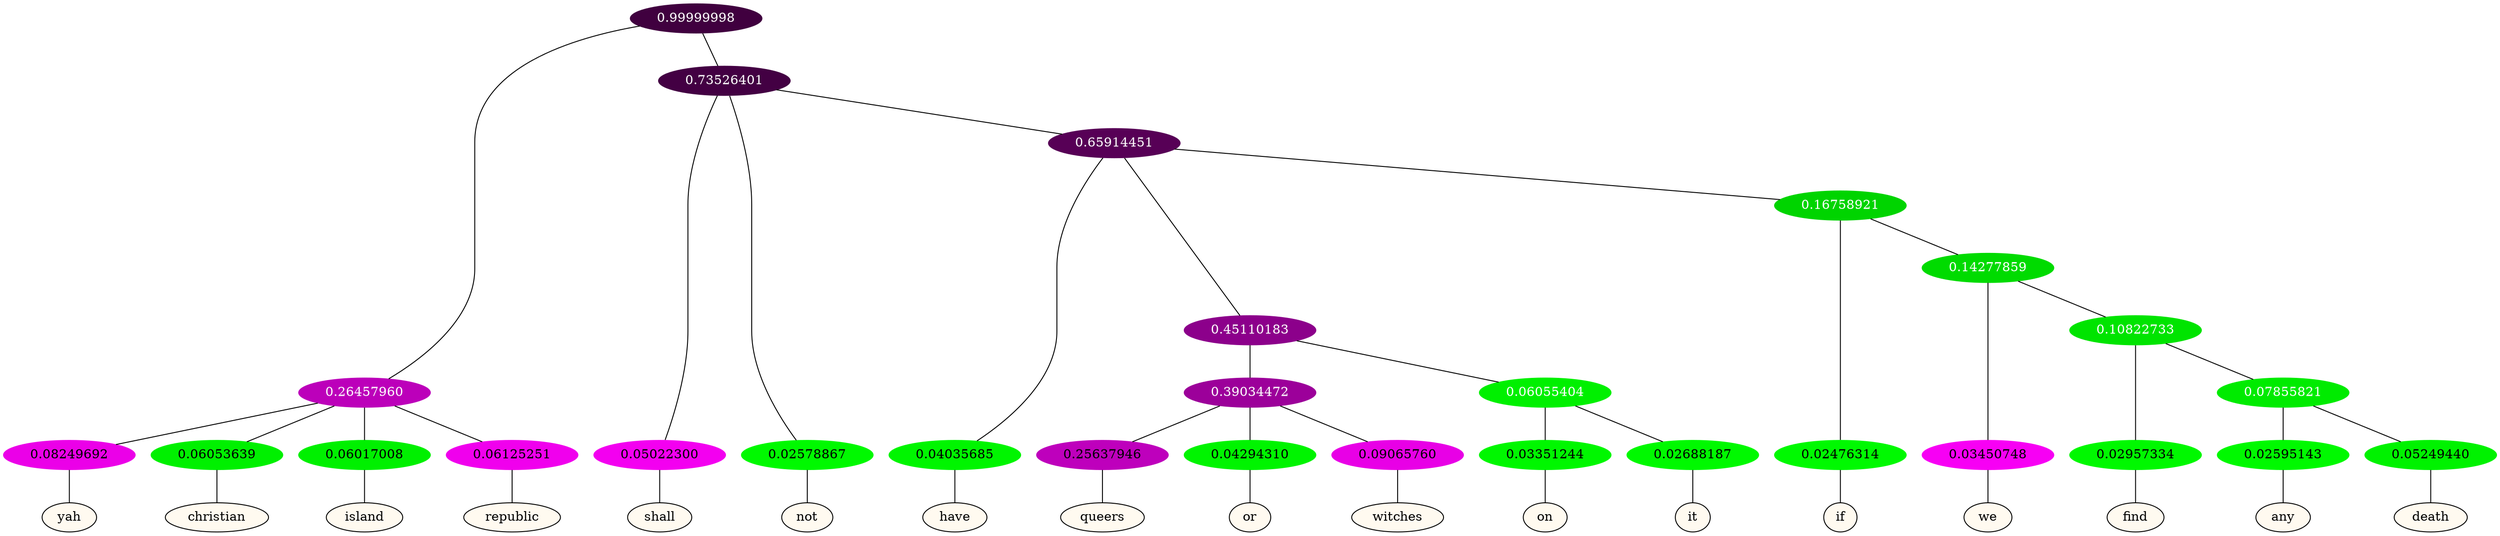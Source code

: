 graph {
	node [format=png height=0.15 nodesep=0.001 ordering=out overlap=prism overlap_scaling=0.01 ranksep=0.001 ratio=0.2 style=filled width=0.15]
	{
		rank=same
		a_w_3 [label=yah color=black fillcolor=floralwhite style="filled,solid"]
		a_w_4 [label=christian color=black fillcolor=floralwhite style="filled,solid"]
		a_w_5 [label=island color=black fillcolor=floralwhite style="filled,solid"]
		a_w_6 [label=republic color=black fillcolor=floralwhite style="filled,solid"]
		a_w_7 [label=shall color=black fillcolor=floralwhite style="filled,solid"]
		a_w_8 [label=not color=black fillcolor=floralwhite style="filled,solid"]
		a_w_10 [label=have color=black fillcolor=floralwhite style="filled,solid"]
		a_w_17 [label=queers color=black fillcolor=floralwhite style="filled,solid"]
		a_w_18 [label=or color=black fillcolor=floralwhite style="filled,solid"]
		a_w_19 [label=witches color=black fillcolor=floralwhite style="filled,solid"]
		a_w_20 [label=on color=black fillcolor=floralwhite style="filled,solid"]
		a_w_21 [label=it color=black fillcolor=floralwhite style="filled,solid"]
		a_w_15 [label=if color=black fillcolor=floralwhite style="filled,solid"]
		a_w_22 [label=we color=black fillcolor=floralwhite style="filled,solid"]
		a_w_24 [label=find color=black fillcolor=floralwhite style="filled,solid"]
		a_w_26 [label=any color=black fillcolor=floralwhite style="filled,solid"]
		a_w_27 [label=death color=black fillcolor=floralwhite style="filled,solid"]
	}
	a_n_3 -- a_w_3
	a_n_4 -- a_w_4
	a_n_5 -- a_w_5
	a_n_6 -- a_w_6
	a_n_7 -- a_w_7
	a_n_8 -- a_w_8
	a_n_10 -- a_w_10
	a_n_17 -- a_w_17
	a_n_18 -- a_w_18
	a_n_19 -- a_w_19
	a_n_20 -- a_w_20
	a_n_21 -- a_w_21
	a_n_15 -- a_w_15
	a_n_22 -- a_w_22
	a_n_24 -- a_w_24
	a_n_26 -- a_w_26
	a_n_27 -- a_w_27
	{
		rank=same
		a_n_3 [label=0.08249692 color="0.835 1.000 0.918" fontcolor=black]
		a_n_4 [label=0.06053639 color="0.334 1.000 0.939" fontcolor=black]
		a_n_5 [label=0.06017008 color="0.334 1.000 0.940" fontcolor=black]
		a_n_6 [label=0.06125251 color="0.835 1.000 0.939" fontcolor=black]
		a_n_7 [label=0.05022300 color="0.835 1.000 0.950" fontcolor=black]
		a_n_8 [label=0.02578867 color="0.334 1.000 0.974" fontcolor=black]
		a_n_10 [label=0.04035685 color="0.334 1.000 0.960" fontcolor=black]
		a_n_17 [label=0.25637946 color="0.835 1.000 0.744" fontcolor=black]
		a_n_18 [label=0.04294310 color="0.334 1.000 0.957" fontcolor=black]
		a_n_19 [label=0.09065760 color="0.835 1.000 0.909" fontcolor=black]
		a_n_20 [label=0.03351244 color="0.334 1.000 0.966" fontcolor=black]
		a_n_21 [label=0.02688187 color="0.334 1.000 0.973" fontcolor=black]
		a_n_15 [label=0.02476314 color="0.334 1.000 0.975" fontcolor=black]
		a_n_22 [label=0.03450748 color="0.835 1.000 0.965" fontcolor=black]
		a_n_24 [label=0.02957334 color="0.334 1.000 0.970" fontcolor=black]
		a_n_26 [label=0.02595143 color="0.334 1.000 0.974" fontcolor=black]
		a_n_27 [label=0.05249440 color="0.334 1.000 0.948" fontcolor=black]
	}
	a_n_0 [label=0.99999998 color="0.835 1.000 0.250" fontcolor=grey99]
	a_n_1 [label=0.26457960 color="0.835 1.000 0.735" fontcolor=grey99]
	a_n_0 -- a_n_1
	a_n_2 [label=0.73526401 color="0.835 1.000 0.265" fontcolor=grey99]
	a_n_0 -- a_n_2
	a_n_1 -- a_n_3
	a_n_1 -- a_n_4
	a_n_1 -- a_n_5
	a_n_1 -- a_n_6
	a_n_2 -- a_n_7
	a_n_2 -- a_n_8
	a_n_9 [label=0.65914451 color="0.835 1.000 0.341" fontcolor=grey99]
	a_n_2 -- a_n_9
	a_n_9 -- a_n_10
	a_n_11 [label=0.45110183 color="0.835 1.000 0.549" fontcolor=grey99]
	a_n_9 -- a_n_11
	a_n_12 [label=0.16758921 color="0.334 1.000 0.832" fontcolor=grey99]
	a_n_9 -- a_n_12
	a_n_13 [label=0.39034472 color="0.835 1.000 0.610" fontcolor=grey99]
	a_n_11 -- a_n_13
	a_n_14 [label=0.06055404 color="0.334 1.000 0.939" fontcolor=grey99]
	a_n_11 -- a_n_14
	a_n_12 -- a_n_15
	a_n_16 [label=0.14277859 color="0.334 1.000 0.857" fontcolor=grey99]
	a_n_12 -- a_n_16
	a_n_13 -- a_n_17
	a_n_13 -- a_n_18
	a_n_13 -- a_n_19
	a_n_14 -- a_n_20
	a_n_14 -- a_n_21
	a_n_16 -- a_n_22
	a_n_23 [label=0.10822733 color="0.334 1.000 0.892" fontcolor=grey99]
	a_n_16 -- a_n_23
	a_n_23 -- a_n_24
	a_n_25 [label=0.07855821 color="0.334 1.000 0.921" fontcolor=grey99]
	a_n_23 -- a_n_25
	a_n_25 -- a_n_26
	a_n_25 -- a_n_27
}
